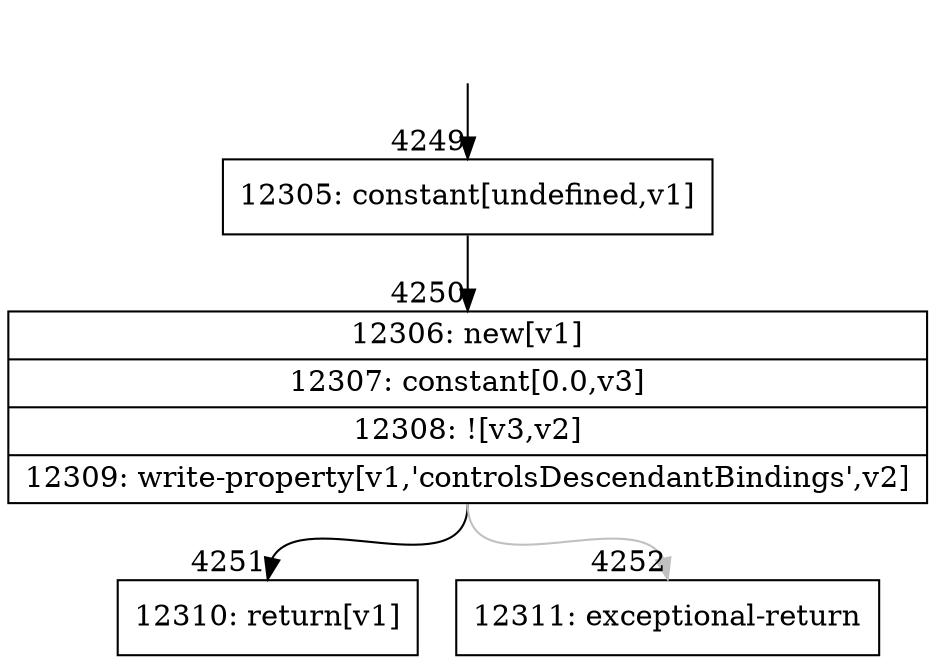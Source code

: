 digraph {
rankdir="TD"
BB_entry356[shape=none,label=""];
BB_entry356 -> BB4249 [tailport=s, headport=n, headlabel="    4249"]
BB4249 [shape=record label="{12305: constant[undefined,v1]}" ] 
BB4249 -> BB4250 [tailport=s, headport=n, headlabel="      4250"]
BB4250 [shape=record label="{12306: new[v1]|12307: constant[0.0,v3]|12308: ![v3,v2]|12309: write-property[v1,'controlsDescendantBindings',v2]}" ] 
BB4250 -> BB4251 [tailport=s, headport=n, headlabel="      4251"]
BB4250 -> BB4252 [tailport=s, headport=n, color=gray, headlabel="      4252"]
BB4251 [shape=record label="{12310: return[v1]}" ] 
BB4252 [shape=record label="{12311: exceptional-return}" ] 
}
